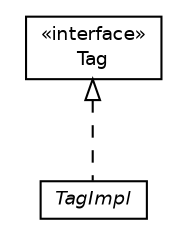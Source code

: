 #!/usr/local/bin/dot
#
# Class diagram 
# Generated by UMLGraph version 5.2 (http://www.umlgraph.org/)
#

digraph G {
	edge [fontname="Helvetica",fontsize=10,labelfontname="Helvetica",labelfontsize=10];
	node [fontname="Helvetica",fontsize=10,shape=plaintext];
	nodesep=0.25;
	ranksep=0.5;
	// chameleon.core.tag.TagImpl
	c3289 [label=<<table title="chameleon.core.tag.TagImpl" border="0" cellborder="1" cellspacing="0" cellpadding="2" port="p" href="./TagImpl.html">
		<tr><td><table border="0" cellspacing="0" cellpadding="1">
<tr><td align="center" balign="center"><font face="Helvetica-Oblique"> TagImpl </font></td></tr>
		</table></td></tr>
		</table>>, fontname="Helvetica", fontcolor="black", fontsize=9.0];
	// chameleon.core.tag.Tag
	c3290 [label=<<table title="chameleon.core.tag.Tag" border="0" cellborder="1" cellspacing="0" cellpadding="2" port="p" href="./Tag.html">
		<tr><td><table border="0" cellspacing="0" cellpadding="1">
<tr><td align="center" balign="center"> &#171;interface&#187; </td></tr>
<tr><td align="center" balign="center"> Tag </td></tr>
		</table></td></tr>
		</table>>, fontname="Helvetica", fontcolor="black", fontsize=9.0];
	//chameleon.core.tag.TagImpl implements chameleon.core.tag.Tag
	c3290:p -> c3289:p [dir=back,arrowtail=empty,style=dashed];
}

